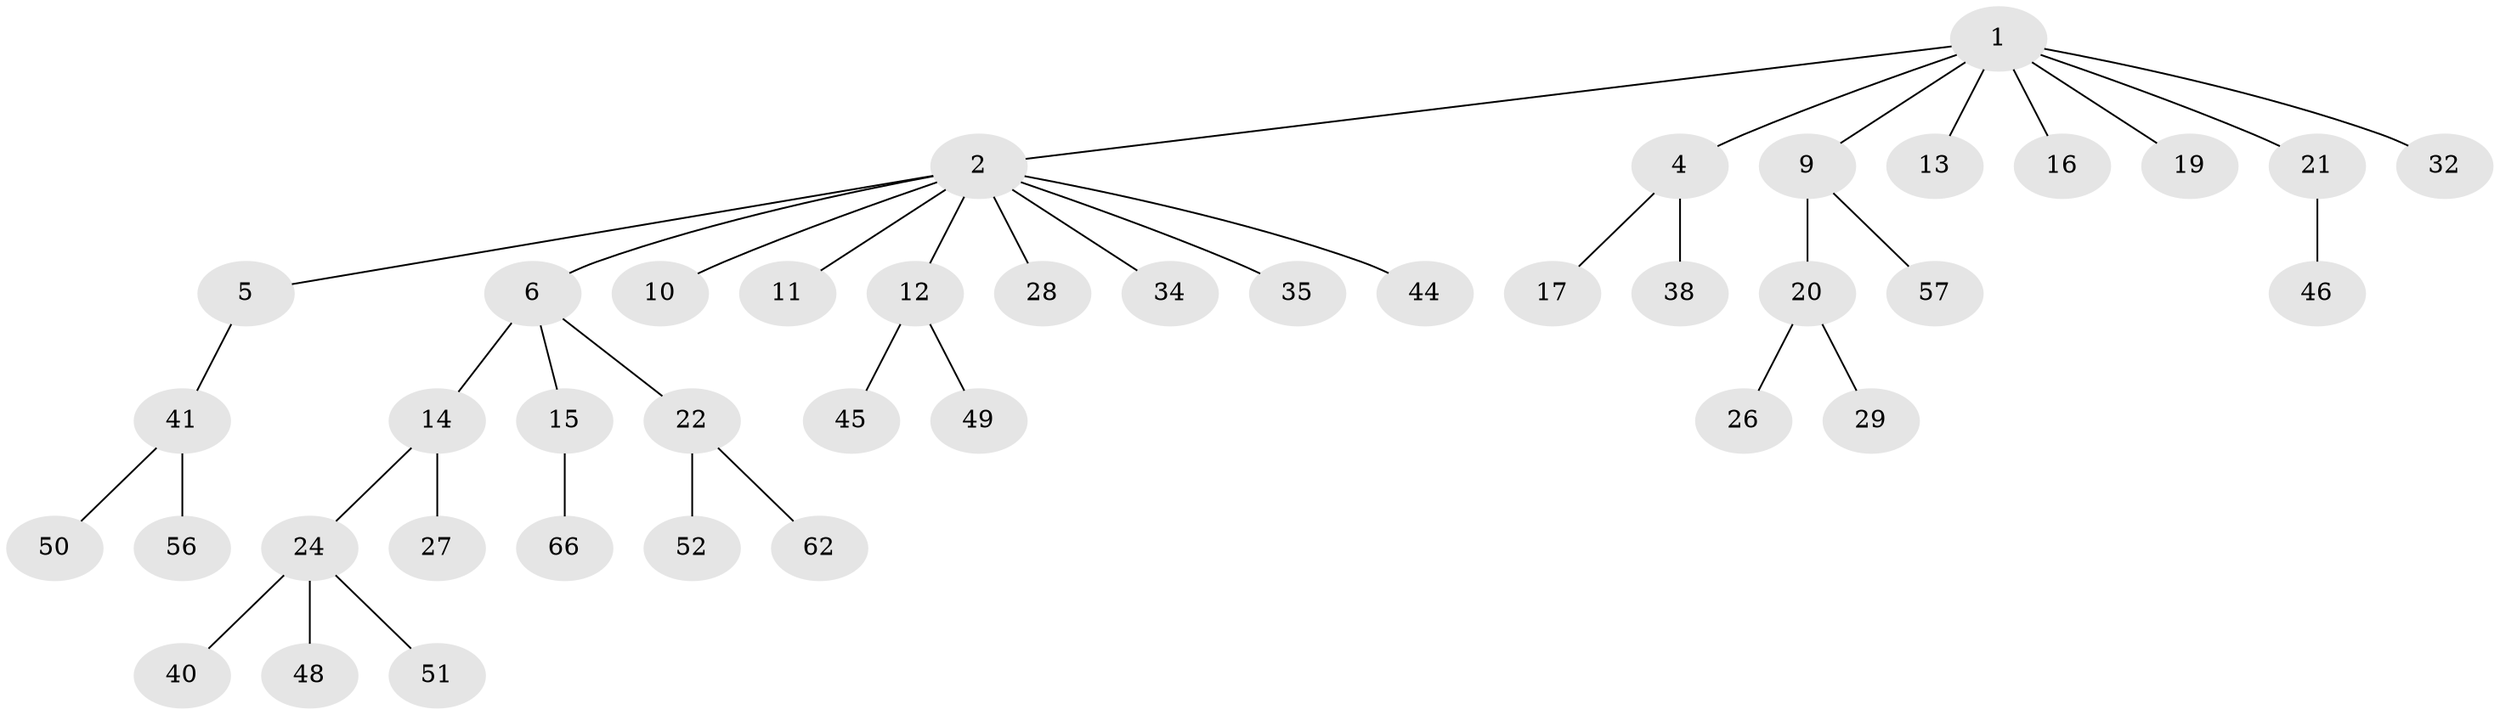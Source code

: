// Generated by graph-tools (version 1.1) at 2025/24/03/03/25 07:24:05]
// undirected, 41 vertices, 40 edges
graph export_dot {
graph [start="1"]
  node [color=gray90,style=filled];
  1 [super="+7"];
  2 [super="+3"];
  4 [super="+30"];
  5;
  6 [super="+8"];
  9 [super="+42"];
  10 [super="+18"];
  11;
  12 [super="+60"];
  13 [super="+65"];
  14 [super="+25"];
  15 [super="+63"];
  16 [super="+39"];
  17 [super="+47"];
  19;
  20 [super="+23"];
  21 [super="+36"];
  22 [super="+37"];
  24 [super="+31"];
  26;
  27 [super="+33"];
  28;
  29 [super="+64"];
  32 [super="+58"];
  34 [super="+61"];
  35;
  38 [super="+43"];
  40;
  41 [super="+53"];
  44;
  45;
  46;
  48;
  49 [super="+55"];
  50 [super="+59"];
  51;
  52 [super="+54"];
  56;
  57;
  62;
  66;
  1 -- 2;
  1 -- 4;
  1 -- 16;
  1 -- 19;
  1 -- 32;
  1 -- 21;
  1 -- 9;
  1 -- 13;
  2 -- 5;
  2 -- 10;
  2 -- 28;
  2 -- 34;
  2 -- 44;
  2 -- 35;
  2 -- 6;
  2 -- 11;
  2 -- 12;
  4 -- 17;
  4 -- 38;
  5 -- 41;
  6 -- 15;
  6 -- 22;
  6 -- 14;
  9 -- 20;
  9 -- 57;
  12 -- 45;
  12 -- 49;
  14 -- 24;
  14 -- 27;
  15 -- 66;
  20 -- 29;
  20 -- 26;
  21 -- 46;
  22 -- 62;
  22 -- 52;
  24 -- 48;
  24 -- 40;
  24 -- 51;
  41 -- 50;
  41 -- 56;
}
